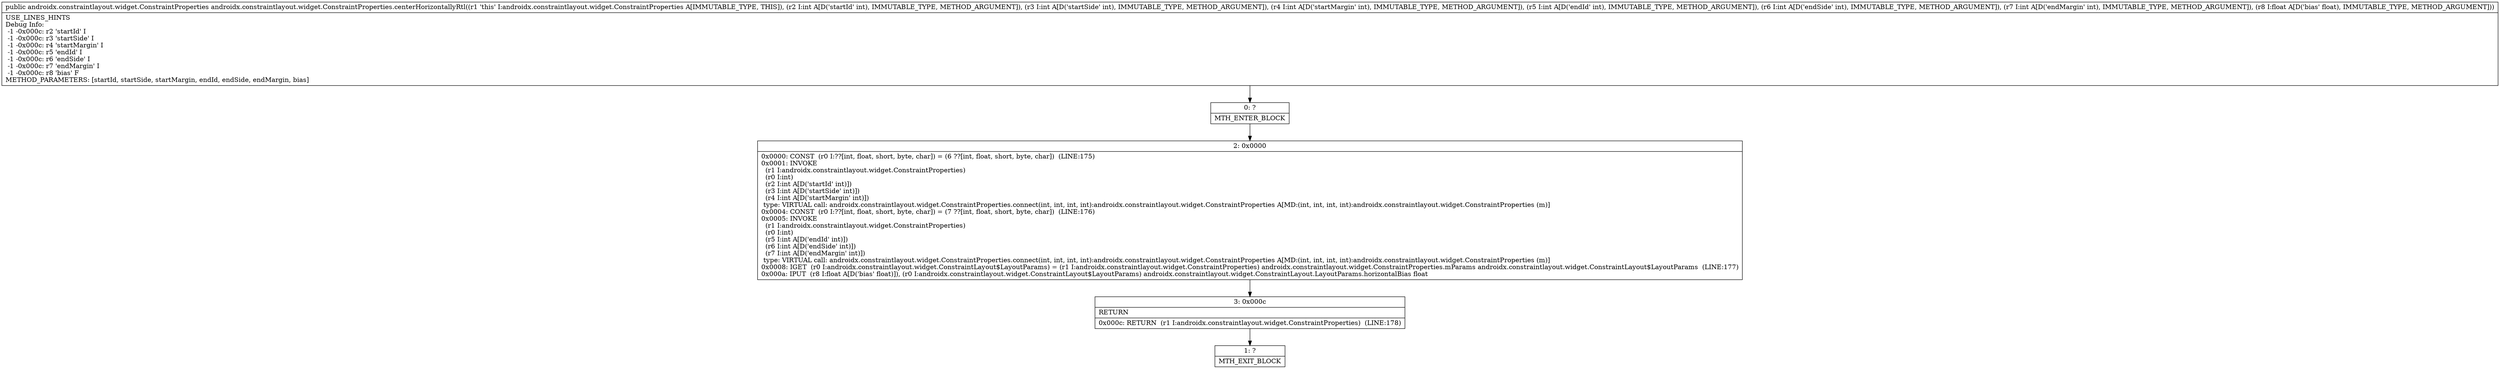 digraph "CFG forandroidx.constraintlayout.widget.ConstraintProperties.centerHorizontallyRtl(IIIIIIF)Landroidx\/constraintlayout\/widget\/ConstraintProperties;" {
Node_0 [shape=record,label="{0\:\ ?|MTH_ENTER_BLOCK\l}"];
Node_2 [shape=record,label="{2\:\ 0x0000|0x0000: CONST  (r0 I:??[int, float, short, byte, char]) = (6 ??[int, float, short, byte, char])  (LINE:175)\l0x0001: INVOKE  \l  (r1 I:androidx.constraintlayout.widget.ConstraintProperties)\l  (r0 I:int)\l  (r2 I:int A[D('startId' int)])\l  (r3 I:int A[D('startSide' int)])\l  (r4 I:int A[D('startMargin' int)])\l type: VIRTUAL call: androidx.constraintlayout.widget.ConstraintProperties.connect(int, int, int, int):androidx.constraintlayout.widget.ConstraintProperties A[MD:(int, int, int, int):androidx.constraintlayout.widget.ConstraintProperties (m)]\l0x0004: CONST  (r0 I:??[int, float, short, byte, char]) = (7 ??[int, float, short, byte, char])  (LINE:176)\l0x0005: INVOKE  \l  (r1 I:androidx.constraintlayout.widget.ConstraintProperties)\l  (r0 I:int)\l  (r5 I:int A[D('endId' int)])\l  (r6 I:int A[D('endSide' int)])\l  (r7 I:int A[D('endMargin' int)])\l type: VIRTUAL call: androidx.constraintlayout.widget.ConstraintProperties.connect(int, int, int, int):androidx.constraintlayout.widget.ConstraintProperties A[MD:(int, int, int, int):androidx.constraintlayout.widget.ConstraintProperties (m)]\l0x0008: IGET  (r0 I:androidx.constraintlayout.widget.ConstraintLayout$LayoutParams) = (r1 I:androidx.constraintlayout.widget.ConstraintProperties) androidx.constraintlayout.widget.ConstraintProperties.mParams androidx.constraintlayout.widget.ConstraintLayout$LayoutParams  (LINE:177)\l0x000a: IPUT  (r8 I:float A[D('bias' float)]), (r0 I:androidx.constraintlayout.widget.ConstraintLayout$LayoutParams) androidx.constraintlayout.widget.ConstraintLayout.LayoutParams.horizontalBias float \l}"];
Node_3 [shape=record,label="{3\:\ 0x000c|RETURN\l|0x000c: RETURN  (r1 I:androidx.constraintlayout.widget.ConstraintProperties)  (LINE:178)\l}"];
Node_1 [shape=record,label="{1\:\ ?|MTH_EXIT_BLOCK\l}"];
MethodNode[shape=record,label="{public androidx.constraintlayout.widget.ConstraintProperties androidx.constraintlayout.widget.ConstraintProperties.centerHorizontallyRtl((r1 'this' I:androidx.constraintlayout.widget.ConstraintProperties A[IMMUTABLE_TYPE, THIS]), (r2 I:int A[D('startId' int), IMMUTABLE_TYPE, METHOD_ARGUMENT]), (r3 I:int A[D('startSide' int), IMMUTABLE_TYPE, METHOD_ARGUMENT]), (r4 I:int A[D('startMargin' int), IMMUTABLE_TYPE, METHOD_ARGUMENT]), (r5 I:int A[D('endId' int), IMMUTABLE_TYPE, METHOD_ARGUMENT]), (r6 I:int A[D('endSide' int), IMMUTABLE_TYPE, METHOD_ARGUMENT]), (r7 I:int A[D('endMargin' int), IMMUTABLE_TYPE, METHOD_ARGUMENT]), (r8 I:float A[D('bias' float), IMMUTABLE_TYPE, METHOD_ARGUMENT]))  | USE_LINES_HINTS\lDebug Info:\l  \-1 \-0x000c: r2 'startId' I\l  \-1 \-0x000c: r3 'startSide' I\l  \-1 \-0x000c: r4 'startMargin' I\l  \-1 \-0x000c: r5 'endId' I\l  \-1 \-0x000c: r6 'endSide' I\l  \-1 \-0x000c: r7 'endMargin' I\l  \-1 \-0x000c: r8 'bias' F\lMETHOD_PARAMETERS: [startId, startSide, startMargin, endId, endSide, endMargin, bias]\l}"];
MethodNode -> Node_0;Node_0 -> Node_2;
Node_2 -> Node_3;
Node_3 -> Node_1;
}

